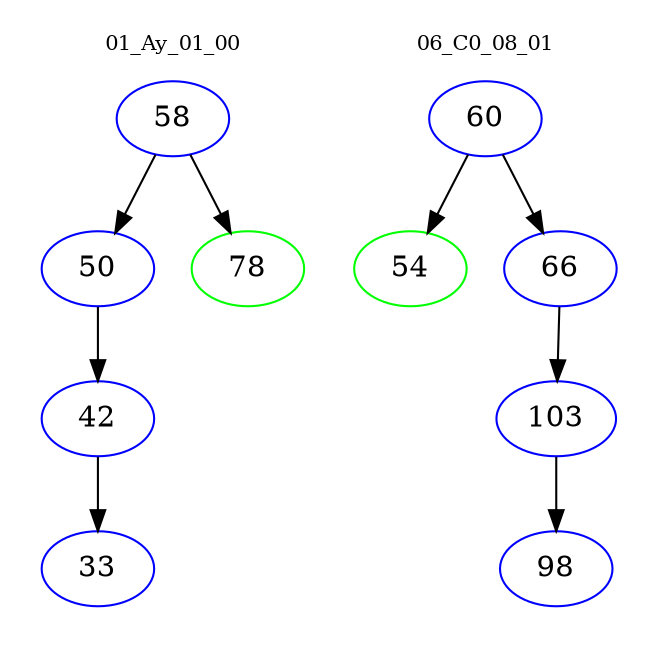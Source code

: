 digraph{
subgraph cluster_0 {
color = white
label = "01_Ay_01_00";
fontsize=10;
T0_58 [label="58", color="blue"]
T0_58 -> T0_50 [color="black"]
T0_50 [label="50", color="blue"]
T0_50 -> T0_42 [color="black"]
T0_42 [label="42", color="blue"]
T0_42 -> T0_33 [color="black"]
T0_33 [label="33", color="blue"]
T0_58 -> T0_78 [color="black"]
T0_78 [label="78", color="green"]
}
subgraph cluster_1 {
color = white
label = "06_C0_08_01";
fontsize=10;
T1_60 [label="60", color="blue"]
T1_60 -> T1_54 [color="black"]
T1_54 [label="54", color="green"]
T1_60 -> T1_66 [color="black"]
T1_66 [label="66", color="blue"]
T1_66 -> T1_103 [color="black"]
T1_103 [label="103", color="blue"]
T1_103 -> T1_98 [color="black"]
T1_98 [label="98", color="blue"]
}
}
